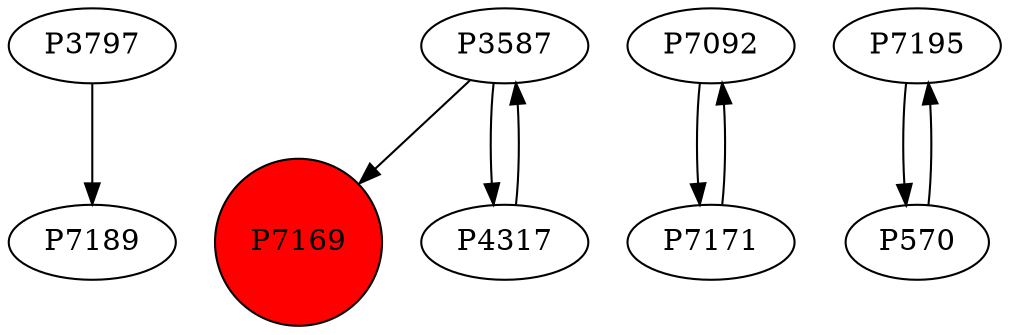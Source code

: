 digraph {
	P3797 -> P7189
	P3587 -> P7169
	P7092 -> P7171
	P4317 -> P3587
	P3587 -> P4317
	P7195 -> P570
	P570 -> P7195
	P7171 -> P7092
	P7169 [shape=circle]
	P7169 [style=filled]
	P7169 [fillcolor=red]
}